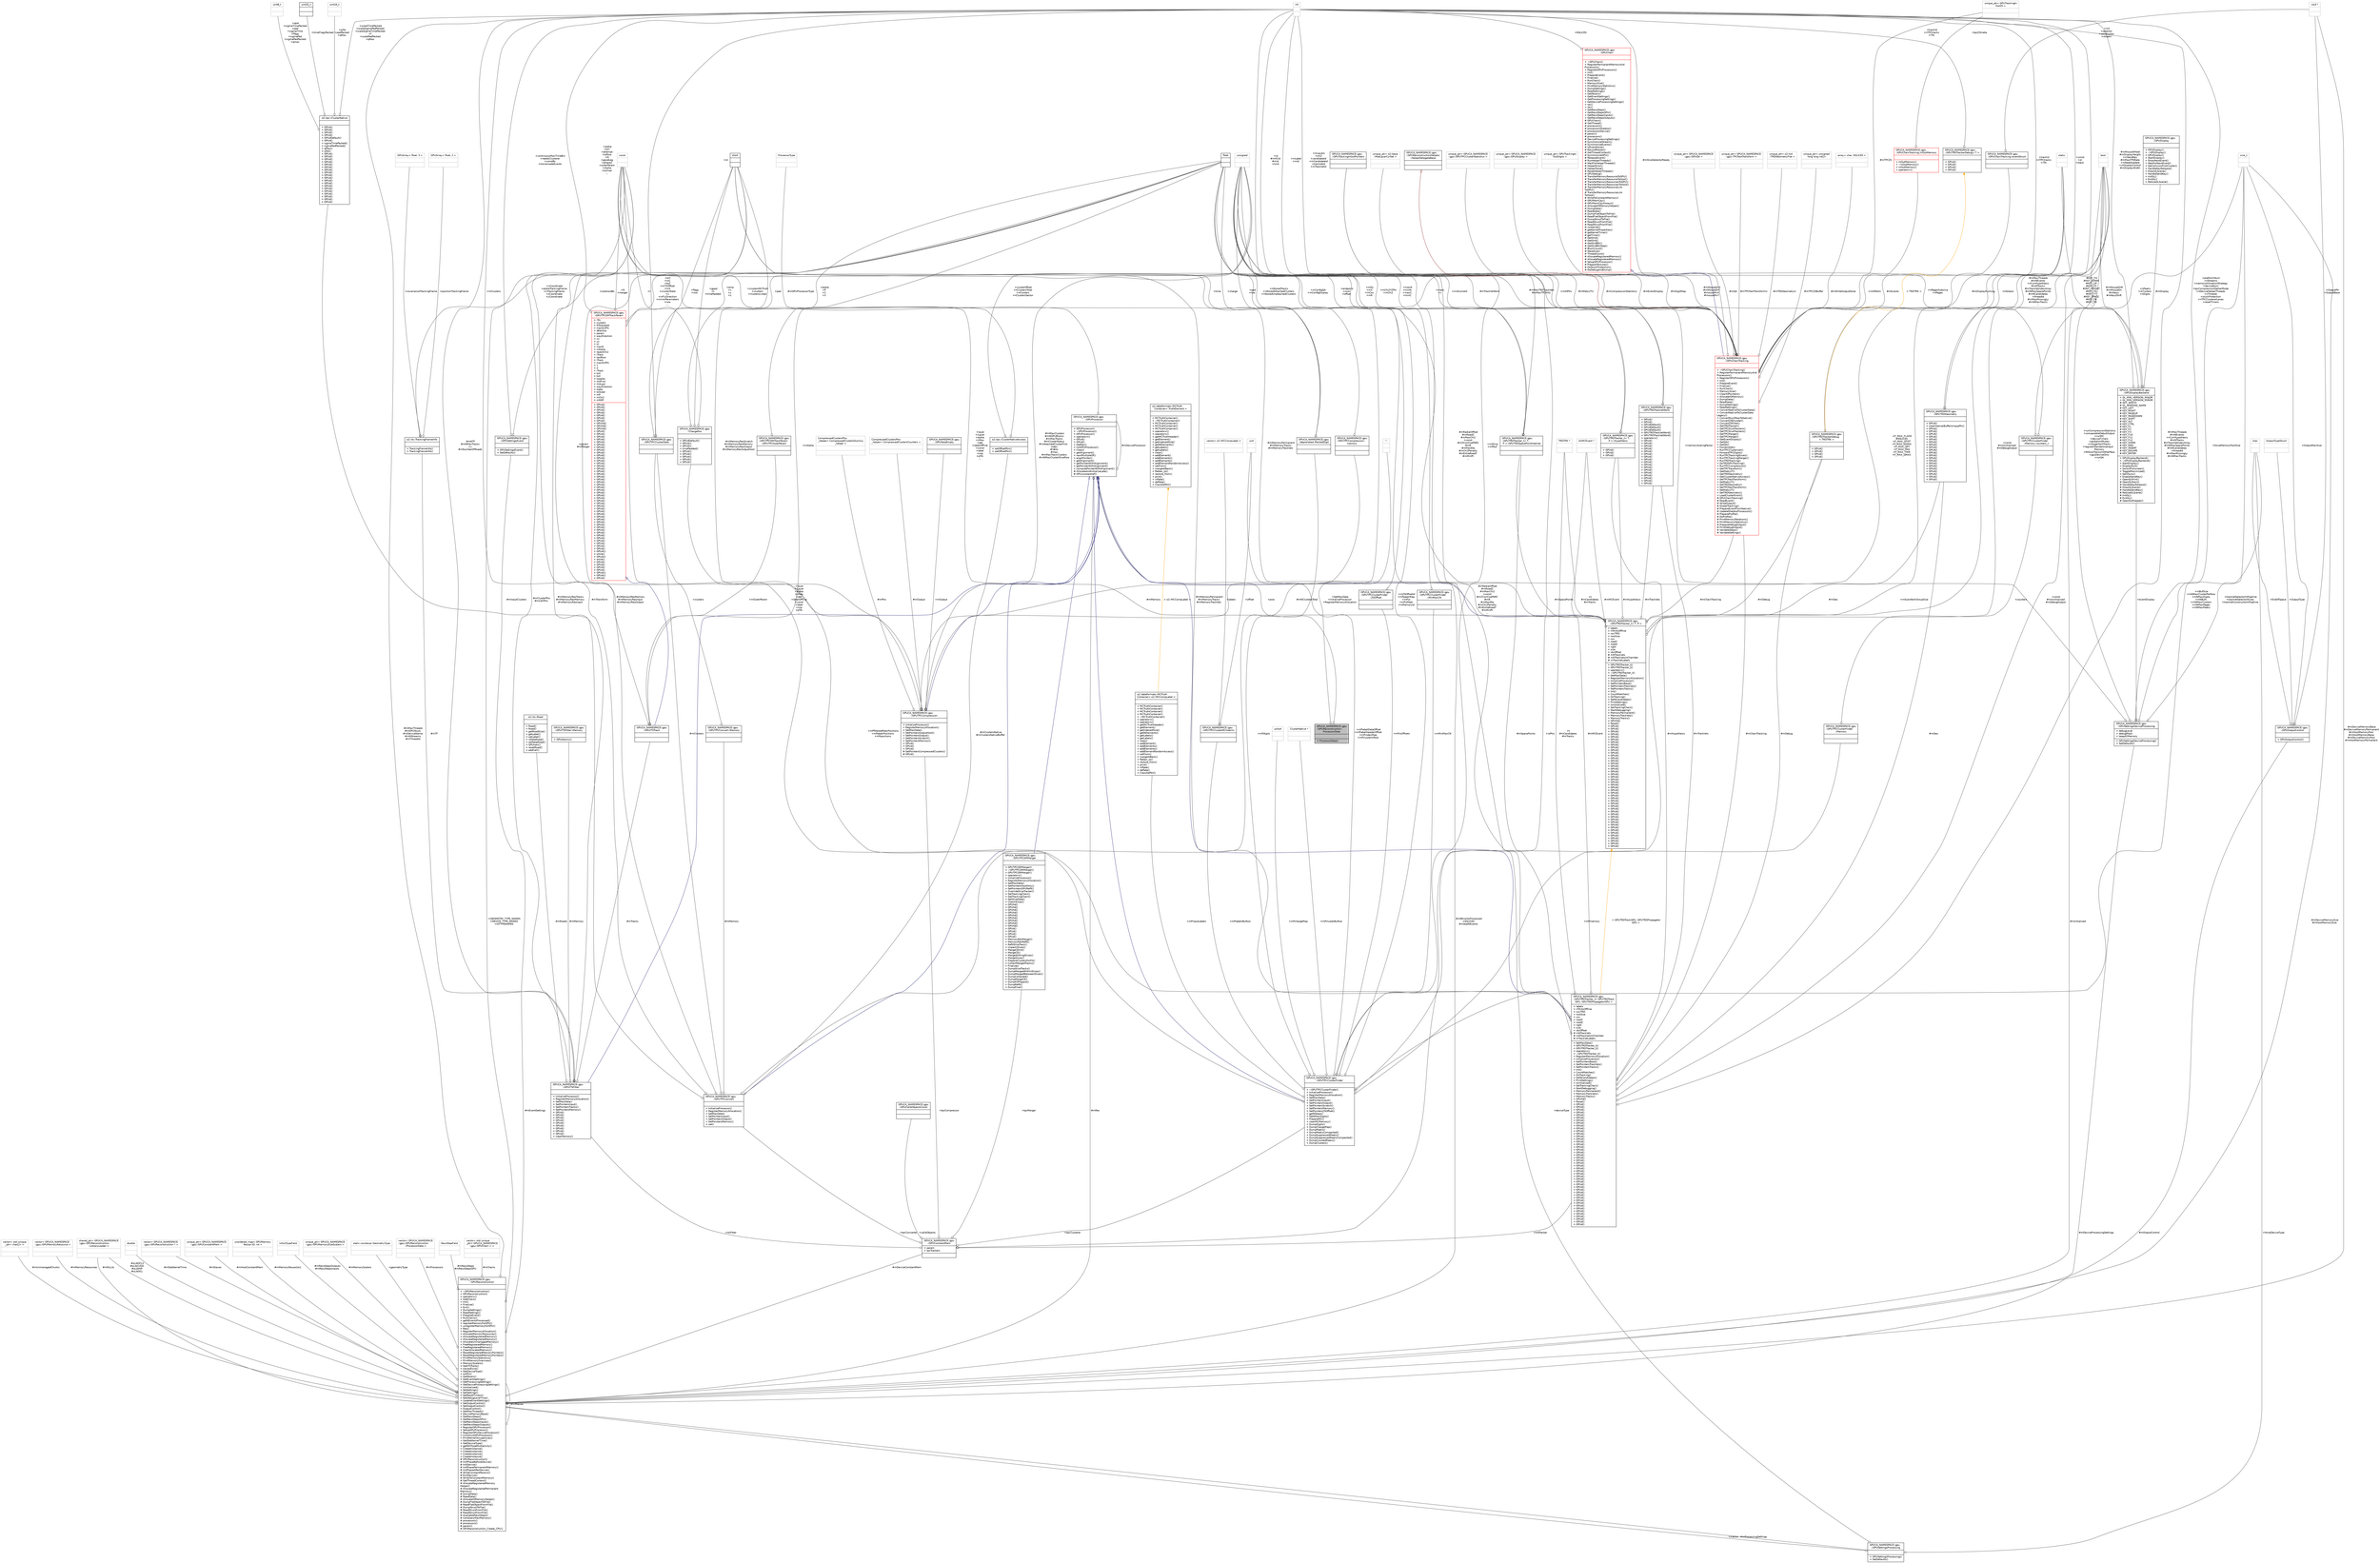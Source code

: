 digraph "GPUCA_NAMESPACE::gpu::GPUReconstruction::ProcessorData"
{
 // INTERACTIVE_SVG=YES
  bgcolor="transparent";
  edge [fontname="Helvetica",fontsize="10",labelfontname="Helvetica",labelfontsize="10"];
  node [fontname="Helvetica",fontsize="10",shape=record];
  Node1 [label="{GPUCA_NAMESPACE::gpu\l::GPUReconstruction::\lProcessorData\n||+ ProcessorData()\l}",height=0.2,width=0.4,color="black", fillcolor="grey75", style="filled", fontcolor="black"];
  Node2 -> Node1 [color="grey25",fontsize="10",style="solid",label=" +SetMaxData\n+InitializeProcessor\n+RegisterMemoryAllocation" ,arrowhead="odiamond",fontname="Helvetica"];
  Node2 [label="{*\n||}",height=0.2,width=0.4,color="grey75"];
  Node3 -> Node1 [color="grey25",fontsize="10",style="solid",label=" +proc" ,arrowhead="odiamond",fontname="Helvetica"];
  Node3 [label="{GPUCA_NAMESPACE::gpu\l::GPUProcessor\n||+ GPUProcessor()\l+ ~GPUProcessor()\l+ GPUProcessor()\l+ operator=()\l+ GPUd()\l+ GPUd()\l+ GetRec()\l+ InitGPUProcessor()\l+ Clear()\l+ getAlignment()\l+ nextMultipleOf()\l+ alignPointer()\l+ getAlignment()\l+ getPointerWithAlignment()\l+ getPointerWithAlignment()\l+ computePointerWithAlignment()\l# AllocateAndInitializeLate()\l# GPUconstantref()\l}",height=0.2,width=0.4,color="black",URL="$d0/dd7/classGPUCA__NAMESPACE_1_1gpu_1_1GPUProcessor.html"];
  Node4 -> Node3 [color="grey25",fontsize="10",style="solid",label=" #mRec" ,arrowhead="odiamond",fontname="Helvetica"];
  Node4 [label="{GPUCA_NAMESPACE::gpu\l::GPUReconstruction\n||+ ~GPUReconstruction()\l+ GPUReconstruction()\l+ operator=()\l+ AddChain()\l+ Init()\l+ Finalize()\l+ Exit()\l+ DumpSettings()\l+ ReadSettings()\l+ PrepareEvent()\l+ RunChains()\l+ getNEventsProcessed()\l+ registerMemoryForGPU()\l+ unregisterMemoryForGPU()\l+ Res()\l+ RegisterMemoryAllocation()\l+ AllocateMemoryResources()\l+ AllocateRegisteredMemory()\l+ AllocateRegisteredMemory()\l+ AllocateUnmanagedMemory()\l+ FreeRegisteredMemory()\l+ FreeRegisteredMemory()\l+ ClearAllocatedMemory()\l+ ResetRegisteredMemoryPointers()\l+ ResetRegisteredMemoryPointers()\l+ PrintMemoryStatistics()\l+ PrintMemoryOverview()\l+ MemoryScalers()\l+ GetITSTraits()\l+ slavesExist()\l+ GetDeviceType()\l+ IsGPU()\l+ GetParam()\l+ GetEventSettings()\l+ GetProcessingSettings()\l+ GetDeviceProcessingSettings()\l+ IsInitialized()\l+ SetSettings()\l+ SetSettings()\l+ SetResetTimers()\l+ SetDebugLevelTmp()\l+ UpdateEventSettings()\l+ SetOutputControl()\l+ SetOutputControl()\l+ OutputControl()\l+ GetMaxThreads()\l+ DeviceMemoryBase()\l+ GetRecoSteps()\l+ GetRecoStepsGPU()\l+ GetRecoStepsInputs()\l+ GetRecoStepsOutputs()\l+ RegisterGPUProcessor()\l+ SetupGPUProcessor()\l+ RegisterGPUDeviceProcessor()\l+ ConstructGPUProcessor()\l+ PrintKernelOccupancies()\l+ GetStatKernelTime()\l+ GetDeviceType()\l+ getNIOTypeMultiplicity()\l+ CreateInstance()\l+ CreateInstance()\l+ CreateInstance()\l+ CreateInstance()\l# GPUReconstruction()\l# InitPhaseBeforeDevice()\l# InitDevice()\l# InitPhasePermanentMemory()\l# InitPhaseAfterDevice()\l# WriteConstantParams()\l# ExitDevice()\l# WriteToConstantMemory()\l# GetThreadContext()\l# AllocateRegisteredMemory\lHelper()\l# AllocateRegisteredPermanent\lMemory()\l# DumpData()\l# ReadData()\l# AllocateIOMemoryHelper()\l# DumpFlatObjectToFile()\l# ReadFlatObjectFromFile()\l# DumpStructToFile()\l# ReadStructFromFile()\l# ReadStructFromFile()\l# AvailableRecoSteps()\l# CanQueryMaxMemory()\l# processors()\l# processors()\l# param()\l# GPUReconstruction_Create_CPU()\l}",height=0.2,width=0.4,color="black",URL="$d6/df4/classGPUCA__NAMESPACE_1_1gpu_1_1GPUReconstruction.html"];
  Node5 -> Node4 [color="grey25",fontsize="10",style="solid",label=" #mUnmanagedChunks" ,arrowhead="odiamond",fontname="Helvetica"];
  Node5 [label="{vector\< std::unique\l_ptr\< char[]\> \>\n||}",height=0.2,width=0.4,color="grey75"];
  Node4 -> Node4 [color="grey25",fontsize="10",style="solid",label=" #mMaster" ,arrowhead="odiamond",fontname="Helvetica"];
  Node6 -> Node4 [color="grey25",fontsize="10",style="solid",label=" #mMemoryResources" ,arrowhead="odiamond",fontname="Helvetica"];
  Node6 [label="{vector\< GPUCA_NAMESPACE\l::gpu::GPUMemoryResource \>\n||}",height=0.2,width=0.4,color="grey75"];
  Node7 -> Node4 [color="grey25",fontsize="10",style="solid",label=" #sLibOCL2\n#sLibCUDA\n#sLibHIP\n#sLibOCL" ,arrowhead="odiamond",fontname="Helvetica"];
  Node7 [label="{shared_ptr\< GPUCA_NAMESPACE\l::gpu::GPUReconstruction\l::LibraryLoader \>\n||}",height=0.2,width=0.4,color="grey75"];
  Node8 -> Node4 [color="grey25",fontsize="10",style="solid",label=" #mStatKernelTime" ,arrowhead="odiamond",fontname="Helvetica"];
  Node8 [label="{double\n||}",height=0.2,width=0.4,color="grey75"];
  Node9 -> Node4 [color="grey25",fontsize="10",style="solid",label=" #mDeviceProcessingSettings" ,arrowhead="odiamond",fontname="Helvetica"];
  Node9 [label="{GPUCA_NAMESPACE::gpu\l::GPUSettingsDeviceProcessing\n|+ debugLevel\l+ debugMask\l+ keepAllMemory\l|+ GPUSettingsDeviceProcessing()\l+ SetDefaults()\l}",height=0.2,width=0.4,color="black",URL="$dd/d45/structGPUCA__NAMESPACE_1_1gpu_1_1GPUSettingsDeviceProcessing.html"];
  Node10 -> Node9 [color="grey25",fontsize="10",style="solid",label=" +memoryScalingFactor" ,arrowhead="odiamond",fontname="Helvetica"];
  Node10 [label="{float\n||}",height=0.2,width=0.4,color="black",URL="$d4/dc3/classfloat.html"];
  Node11 -> Node9 [color="grey25",fontsize="10",style="solid",label=" +trackletSelectorInPipeline\n+trackletSelectorSlices\n+trackletConstructorInPipeline" ,arrowhead="odiamond",fontname="Helvetica"];
  Node11 [label="{char\n||}",height=0.2,width=0.4,color="grey75"];
  Node12 -> Node9 [color="grey25",fontsize="10",style="solid",label=" +forceMemoryPoolSize" ,arrowhead="odiamond",fontname="Helvetica"];
  Node12 [label="{size_t\n||}",height=0.2,width=0.4,color="grey75"];
  Node13 -> Node9 [color="grey25",fontsize="10",style="solid",label=" +platformNum\n+nStreams\n+memoryAllocationStrategy\n+deviceNum\n+tpcCompressionGatherMode\n+nDeviceHelperThreads\n+nThreads\n+stuckProtection\n+nTPCClustererLanes\n+resetTimers\n..." ,arrowhead="odiamond",fontname="Helvetica"];
  Node13 [label="{int\n||}",height=0.2,width=0.4,color="grey75"];
  Node14 -> Node9 [color="grey25",fontsize="10",style="solid",label=" +runCompressionStatistics\n+comparableDebutOutput\n+runMC\n+deviceTimers\n+globalInitMutex\n+mergerSortTracks\n+registerStandaloneInput\lMemory\n+fitSlowTracksInOtherPass\n+gpuDeviceOnly\n+runQA\n..." ,arrowhead="odiamond",fontname="Helvetica"];
  Node14 [label="{bool\n||}",height=0.2,width=0.4,color="grey75"];
  Node15 -> Node9 [color="grey25",fontsize="10",style="solid",label=" +eventDisplay" ,arrowhead="odiamond",fontname="Helvetica"];
  Node15 [label="{GPUCA_NAMESPACE::gpu\l::GPUDisplayBackend\n|+ GL_MIN_VERSION_MAJOR\l+ GL_MIN_VERSION_MINOR\l# INIT_WIDTH\l# GL_WINDOW_NAME\l# KEY_LEFT\l# KEY_RIGHT\l# KEY_PAGEUP\l# KEY_PAGEDOWN\l# KEY_SHIFT\l# KEY_ALT\l# KEY_CTRL\l# KEY_F1\l# KEY_F2\l# KEY_F3\l# KEY_F10\l# KEY_F11\l# KEY_F12\l# KEY_HOME\l# KEY_END\l# KEY_INSERT\l# KEY_ESCAPE\l# KEY_ENTER\l|+ GPUDisplayBackend()\l+ ~GPUDisplayBackend()\l+ StartDisplay()\l+ DisplayExit()\l+ SwitchFullscreen()\l+ ToggleMaximized()\l+ SetVSync()\l+ EnableSendKey()\l+ OpenGLPrint()\l# OpenGLMain()\l# HandleKeyRelease()\l# DrawGLScene()\l# HandleSendKey()\l# ReSizeGLScene()\l# InitGL()\l# ExitGL()\l# OpenGLWrapper()\l}",height=0.2,width=0.4,color="black",URL="$d6/d42/classGPUCA__NAMESPACE_1_1gpu_1_1GPUDisplayBackend.html"];
  Node10 -> Node15 [color="grey25",fontsize="10",style="solid",label=" #mMouseDnX\n#mMouseDnY\n#mouseMvX\n#mouseMvY" ,arrowhead="odiamond",fontname="Helvetica"];
  Node16 -> Node15 [color="grey25",fontsize="10",style="solid",label=" #mDisplay" ,arrowhead="odiamond",fontname="Helvetica"];
  Node16 [label="{GPUCA_NAMESPACE::gpu\l::GPUDisplay\n||+ GPUDisplay()\l+ ~GPUDisplay()\l+ GPUDisplay()\l+ StartDisplay()\l+ ShowNextEvent()\l+ WaitForNextEvent()\l+ SetCollisionFirstCluster()\l+ HandleKeyRelease()\l+ DrawGLScene()\l+ HandleSendKey()\l+ InitGL()\l+ ExitGL()\l+ ReSizeGLScene()\l}",height=0.2,width=0.4,color="black",URL="$d9/dda/classGPUCA__NAMESPACE_1_1gpu_1_1GPUDisplay.html"];
  Node13 -> Node15 [color="grey25",fontsize="10",style="solid",label=" #mMouseWheel\n#mDisplayHeight\n+mSendKey\n#mMaxFPSRate\n+mNeedUpdate\n+mDisplayControl\n#mDisplayWidth" ,arrowhead="odiamond",fontname="Helvetica"];
  Node14 -> Node15 [color="grey25",fontsize="10",style="solid",label=" #mMouseDnR\n#mMouseDn\n#mKeys\n#mKeysShift" ,arrowhead="odiamond",fontname="Helvetica"];
  Node17 -> Node15 [color="grey25",fontsize="10",style="solid",label=" #KEY_F4\n#KEY_DOWN\n#KEY_UP\n#KEY_F5\n#INIT_HEIGHT\n#KEY_F6\n#KEY_F7\n#KEY_SPACE\n#KEY_F8\n#KEY_F9\n..." ,arrowhead="odiamond",fontname="Helvetica"];
  Node17 [label="{static\n||}",height=0.2,width=0.4,color="grey75"];
  Node18 -> Node4 [color="grey25",fontsize="10",style="solid",label=" #mSlaves" ,arrowhead="odiamond",fontname="Helvetica"];
  Node18 [label="{vector\< GPUCA_NAMESPACE\l::gpu::GPUReconstruction * \>\n||}",height=0.2,width=0.4,color="grey75"];
  Node19 -> Node4 [color="grey25",fontsize="10",style="solid",label=" #mHostConstantMem" ,arrowhead="odiamond",fontname="Helvetica"];
  Node19 [label="{unique_ptr\< GPUCA_NAMESPACE\l::gpu::GPUConstantMem \>\n||}",height=0.2,width=0.4,color="grey75"];
  Node20 -> Node4 [color="grey25",fontsize="10",style="solid",label=" #mMemoryReuse1to1" ,arrowhead="odiamond",fontname="Helvetica"];
  Node20 [label="{unordered_map\< GPUMemory\lReuse::ID, int \>\n||}",height=0.2,width=0.4,color="grey75"];
  Node21 -> Node4 [color="grey25",fontsize="10",style="solid",label=" #mRecoStepsOutputs\n#mRecoStepsInputs" ,arrowhead="odiamond",fontname="Helvetica"];
  Node21 [label="{InOutTypeField\n||}",height=0.2,width=0.4,color="grey75"];
  Node22 -> Node4 [color="grey25",fontsize="10",style="solid",label=" #mMemoryScalers" ,arrowhead="odiamond",fontname="Helvetica"];
  Node22 [label="{unique_ptr\< GPUCA_NAMESPACE\l::gpu::GPUMemorySizeScalers \>\n||}",height=0.2,width=0.4,color="grey75"];
  Node23 -> Node4 [color="grey25",fontsize="10",style="solid",label=" #mOutputControl" ,arrowhead="odiamond",fontname="Helvetica"];
  Node23 [label="{GPUCA_NAMESPACE::gpu\l::GPUOutputControl\n||+ GPUOutputControl()\l}",height=0.2,width=0.4,color="black",URL="$d4/d7c/structGPUCA__NAMESPACE_1_1gpu_1_1GPUOutputControl.html"];
  Node11 -> Node23 [color="grey25",fontsize="10",style="solid",label=" +EndOfSpace" ,arrowhead="odiamond",fontname="Helvetica"];
  Node12 -> Node23 [color="grey25",fontsize="10",style="solid",label=" +OutputMaxSize" ,arrowhead="odiamond",fontname="Helvetica"];
  Node24 -> Node23 [color="grey25",fontsize="10",style="solid",label=" +OutputType" ,arrowhead="odiamond",fontname="Helvetica"];
  Node24 [label="{OutputTypeStruct\n||}",height=0.2,width=0.4,color="grey75"];
  Node25 -> Node23 [color="grey25",fontsize="10",style="solid",label=" +OutputPtr\n+OutputBase" ,arrowhead="odiamond",fontname="Helvetica"];
  Node25 [label="{void *\n||}",height=0.2,width=0.4,color="grey75"];
  Node7 -> Node4 [color="grey25",fontsize="10",style="solid",label=" #mMyLib" ,arrowhead="odiamond",fontname="Helvetica"];
  Node26 -> Node4 [color="grey25",fontsize="10",style="solid",label=" #mEventSettings" ,arrowhead="odiamond",fontname="Helvetica"];
  Node26 [label="{GPUCA_NAMESPACE::gpu\l::GPUSettingsEvent\n||+ GPUSettingsEvent()\l+ SetDefaults()\l}",height=0.2,width=0.4,color="black",URL="$d0/d50/structGPUCA__NAMESPACE_1_1gpu_1_1GPUSettingsEvent.html"];
  Node10 -> Node26 [color="grey25",fontsize="10",style="solid",label=" +solenoidBz" ,arrowhead="odiamond",fontname="Helvetica"];
  Node13 -> Node26 [color="grey25",fontsize="10",style="solid",label=" +continuousMaxTimeBin\n+needsClusterer\n+constBz\n+homemadeEvents" ,arrowhead="odiamond",fontname="Helvetica"];
  Node12 -> Node4 [color="grey25",fontsize="10",style="solid",label=" #mDeviceMemorySize\n#mHostMemorySize" ,arrowhead="odiamond",fontname="Helvetica"];
  Node27 -> Node4 [color="grey25",fontsize="10",style="solid",label=" #mDeviceConstantMem" ,arrowhead="odiamond",fontname="Helvetica"];
  Node27 [label="{GPUCA_NAMESPACE::gpu\l::GPUConstantMem\n|+ param\l+ tpcTrackers\l|}",height=0.2,width=0.4,color="black",URL="$dc/d57/structGPUCA__NAMESPACE_1_1gpu_1_1GPUConstantMem.html"];
  Node28 -> Node27 [color="grey25",fontsize="10",style="solid",label=" +tpcClusterer" ,arrowhead="odiamond",fontname="Helvetica"];
  Node28 [label="{GPUCA_NAMESPACE::gpu\l::GPUTPCClusterFinder\n||+ ~GPUTPCClusterFinder()\l+ InitializeProcessor()\l+ RegisterMemoryAllocation()\l+ SetMaxData()\l+ SetPointersInput()\l+ SetPointersOutput()\l+ SetPointersScratch()\l+ SetPointersMemory()\l+ SetPointersZSOffset()\l+ getNSteps()\l+ SetNMaxDigits()\l+ PrepareMC()\l+ clearMCMemory()\l+ DumpDigits()\l+ DumpChargeMap()\l+ DumpPeaks()\l+ DumpPeaksCompacted()\l+ DumpSuppressedPeaks()\l+ DumpSuppressedPeaksCompacted()\l+ DumpCountedPeaks()\l+ DumpClusters()\l}",height=0.2,width=0.4,color="black",URL="$da/dac/classGPUCA__NAMESPACE_1_1gpu_1_1GPUTPCClusterFinder.html"];
  Node3 -> Node28 [dir="back",color="midnightblue",fontsize="10",style="solid",arrowtail="onormal",fontname="Helvetica"];
  Node29 -> Node28 [color="grey25",fontsize="10",style="solid",label=" +mMinMaxCN" ,arrowhead="odiamond",fontname="Helvetica"];
  Node29 [label="{GPUCA_NAMESPACE::gpu\l::GPUTPCClusterFinder\l::MinMaxCN\n||}",height=0.2,width=0.4,color="black",URL="$dc/dc6/structGPUCA__NAMESPACE_1_1gpu_1_1GPUTPCClusterFinder_1_1MinMaxCN.html"];
  Node30 -> Node29 [color="grey25",fontsize="10",style="solid",label=" +maxN\n+minN\n+maxC\n+minC" ,arrowhead="odiamond",fontname="Helvetica"];
  Node30 [label="{unsigned\n||}",height=0.2,width=0.4,color="grey75"];
  Node31 -> Node28 [color="grey25",fontsize="10",style="solid",label=" +mPmemory" ,arrowhead="odiamond",fontname="Helvetica"];
  Node31 [label="{GPUCA_NAMESPACE::gpu\l::GPUTPCClusterFinder\l::Memory\n||}",height=0.2,width=0.4,color="black",URL="$d6/d9c/structGPUCA__NAMESPACE_1_1gpu_1_1GPUTPCClusterFinder_1_1Memory.html"];
  Node32 -> Node31 [color="grey25",fontsize="10",style="solid",label=" +counters" ,arrowhead="odiamond",fontname="Helvetica"];
  Node32 [label="{GPUCA_NAMESPACE::gpu\l::GPUTPCClusterFinder\l::Memory::counters_t\n||}",height=0.2,width=0.4,color="black",URL="$d6/d42/structGPUCA__NAMESPACE_1_1gpu_1_1GPUTPCClusterFinder_1_1Memory_1_1counters__t.html"];
  Node12 -> Node32 [color="grey25",fontsize="10",style="solid",label=" +nPeaks\n+nClusters\n+nDigits" ,arrowhead="odiamond",fontname="Helvetica"];
  Node30 -> Node32 [color="grey25",fontsize="10",style="solid",label=" +nPagesSubslice\n+nPages" ,arrowhead="odiamond",fontname="Helvetica"];
  Node33 -> Node28 [color="grey25",fontsize="10",style="solid",label=" +mPfilteredPeakPositions\n+mPpeakPositions\n+mPpositions" ,arrowhead="odiamond",fontname="Helvetica"];
  Node33 [label="{GPUCA_NAMESPACE::gpu\l::ChargePos\n||+ GPUdDefault()\l+ GPUdi()\l+ GPUdi()\l+ timePadded()\l+ GPUdi()\l+ GPUdi()\l+ GPUdi()\l+ GPUdi()\l+ GPUdi()\l}",height=0.2,width=0.4,color="black",URL="$dd/d68/structGPUCA__NAMESPACE_1_1gpu_1_1ChargePos.html"];
  Node34 -> Node33 [color="grey25",fontsize="10",style="solid",label=" +gpad\n+t\n+timePadded" ,arrowhead="odiamond",fontname="Helvetica"];
  Node34 [label="{short\n||}",height=0.2,width=0.4,color="black",URL="$dc/d10/classshort.html"];
  Node35 -> Node33 [color="grey25",fontsize="10",style="solid",label=" +t" ,arrowhead="odiamond",fontname="Helvetica"];
  Node35 [label="{const\n||}",height=0.2,width=0.4,color="grey75"];
  Node30 -> Node33 [color="grey25",fontsize="10",style="solid",label=" +pad" ,arrowhead="odiamond",fontname="Helvetica"];
  Node36 -> Node28 [color="grey25",fontsize="10",style="solid",label=" +mPinputLabels" ,arrowhead="odiamond",fontname="Helvetica"];
  Node36 [label="{o2::dataformats::MCTruth\lContainer\< o2::MCCompLabel \>\n||+ MCTruthContainer()\l+ MCTruthContainer()\l+ MCTruthContainer()\l+ MCTruthContainer()\l+ ~MCTruthContainer()\l+ operator=()\l+ operator=()\l+ getMCTruthHeader()\l+ getElement()\l+ getIndexedSize()\l+ getNElements()\l+ getLabels()\l+ getLabels()\l+ clear()\l+ addElement()\l+ addElements()\l+ addElements()\l+ addElementRandomAccess()\l+ setFrom()\l+ mergeAtBack()\l+ flatten_to()\l+ restore_from()\l+ print()\l+ inflate()\l+ deflate()\l+ ClassDefNV()\l}",height=0.2,width=0.4,color="black",URL="$dc/daa/classo2_1_1dataformats_1_1MCTruthContainer.html"];
  Node37 -> Node36 [dir="back",color="orange",fontsize="10",style="solid",label=" \< o2::MCCompLabel \>" ,fontname="Helvetica"];
  Node37 [label="{o2::dataformats::MCTruth\lContainer\< TruthElement \>\n||+ MCTruthContainer()\l+ ~MCTruthContainer()\l+ MCTruthContainer()\l+ MCTruthContainer()\l+ MCTruthContainer()\l+ operator=()\l+ operator=()\l+ getMCTruthHeader()\l+ getElement()\l+ getIndexedSize()\l+ getNElements()\l+ getLabels()\l+ getLabels()\l+ clear()\l+ addElement()\l+ addElements()\l+ addElements()\l+ addElementRandomAccess()\l+ setFrom()\l+ mergeAtBack()\l+ flatten_to()\l+ restore_from()\l+ print()\l+ inflate()\l+ deflate()\l+ ClassDefNV()\l}",height=0.2,width=0.4,color="black",URL="$dc/daa/classo2_1_1dataformats_1_1MCTruthContainer.html",tooltip="A container to hold and manage MC truth information/labels. "];
  Node38 -> Node28 [color="grey25",fontsize="10",style="solid",label=" +mPdigits" ,arrowhead="odiamond",fontname="Helvetica"];
  Node38 [label="{GPUCA_NAMESPACE::gpu\l::deprecated::PackedDigit\n||}",height=0.2,width=0.4,color="black",URL="$d3/daf/structGPUCA__NAMESPACE_1_1gpu_1_1deprecated_1_1PackedDigit.html"];
  Node34 -> Node38 [color="grey25",fontsize="10",style="solid",label=" +time" ,arrowhead="odiamond",fontname="Helvetica"];
  Node10 -> Node38 [color="grey25",fontsize="10",style="solid",label=" +charge" ,arrowhead="odiamond",fontname="Helvetica"];
  Node30 -> Node38 [color="grey25",fontsize="10",style="solid",label=" +pad\n+row" ,arrowhead="odiamond",fontname="Helvetica"];
  Node12 -> Node28 [color="grey25",fontsize="10",style="solid",label=" +mBufSize\n+mNMaxClusterPerRow\n+mNMaxDigits\n+mNBufs\n+mNMaxClusters\n+mNMaxPages\n+mNMaxPeaks" ,arrowhead="odiamond",fontname="Helvetica"];
  Node39 -> Node28 [color="grey25",fontsize="10",style="solid",label=" +mPchargeMap" ,arrowhead="odiamond",fontname="Helvetica"];
  Node39 [label="{ushort\n||}",height=0.2,width=0.4,color="grey75"];
  Node13 -> Node28 [color="grey25",fontsize="10",style="solid",label=" +mISlice\n+mPbuf" ,arrowhead="odiamond",fontname="Helvetica"];
  Node40 -> Node28 [color="grey25",fontsize="10",style="solid",label=" +mPzsOffsets" ,arrowhead="odiamond",fontname="Helvetica"];
  Node40 [label="{GPUCA_NAMESPACE::gpu\l::GPUTPCClusterFinder\l::ZSOffset\n||}",height=0.2,width=0.4,color="black",URL="$da/d0d/structGPUCA__NAMESPACE_1_1gpu_1_1GPUTPCClusterFinder_1_1ZSOffset.html"];
  Node30 -> Node40 [color="grey25",fontsize="10",style="solid",label=" +endpoint\n+num\n+offset" ,arrowhead="odiamond",fontname="Helvetica"];
  Node41 -> Node28 [color="grey25",fontsize="10",style="solid",label=" +mPlabelDataOffset\n+mPlabelHeaderOffset\n+mPindexMap\n+mPclusterInRow" ,arrowhead="odiamond",fontname="Helvetica"];
  Node41 [label="{uint\n||}",height=0.2,width=0.4,color="grey75"];
  Node17 -> Node28 [color="grey25",fontsize="10",style="solid",label=" +mScanWorkGroupSize" ,arrowhead="odiamond",fontname="Helvetica"];
  Node42 -> Node28 [color="grey25",fontsize="10",style="solid",label=" +mPclusterByRow" ,arrowhead="odiamond",fontname="Helvetica"];
  Node42 [label="{ClusterNative *\n||}",height=0.2,width=0.4,color="grey75"];
  Node30 -> Node28 [color="grey25",fontsize="10",style="solid",label=" +mZSOffsetId\n+mPpeakMap\n+mPzs\n+mPisPeak\n+mMemoryId" ,arrowhead="odiamond",fontname="Helvetica"];
  Node43 -> Node28 [color="grey25",fontsize="10",style="solid",label=" +mPlabelsByRow" ,arrowhead="odiamond",fontname="Helvetica"];
  Node43 [label="{GPUCA_NAMESPACE::gpu\l::GPUTPCClusterMCInterim\n||}",height=0.2,width=0.4,color="black",URL="$d4/d0e/structGPUCA__NAMESPACE_1_1gpu_1_1GPUTPCClusterMCInterim.html"];
  Node44 -> Node43 [color="grey25",fontsize="10",style="solid",label=" +labels" ,arrowhead="odiamond",fontname="Helvetica"];
  Node44 [label="{vector\< o2::MCCompLabel \>\n||}",height=0.2,width=0.4,color="grey75"];
  Node41 -> Node43 [color="grey25",fontsize="10",style="solid",label=" +offset" ,arrowhead="odiamond",fontname="Helvetica"];
  Node45 -> Node27 [color="grey25",fontsize="10",style="solid",label=" +itsFitter" ,arrowhead="odiamond",fontname="Helvetica"];
  Node45 [label="{GPUCA_NAMESPACE::gpu\l::GPUITSFitter\n||+ InitializeProcessor()\l+ RegisterMemoryAllocation()\l+ SetMaxData()\l+ SetPointersInput()\l+ SetPointersTracks()\l+ SetPointersMemory()\l+ GPUd()\l+ GPUd()\l+ GPUd()\l+ GPUd()\l+ GPUd()\l+ GPUd()\l+ GPUd()\l+ GPUd()\l+ GPUd()\l+ clearMemory()\l}",height=0.2,width=0.4,color="black",URL="$d8/df8/classGPUCA__NAMESPACE_1_1gpu_1_1GPUITSFitter.html"];
  Node3 -> Node45 [dir="back",color="midnightblue",fontsize="10",style="solid",arrowtail="onormal",fontname="Helvetica"];
  Node46 -> Node45 [color="grey25",fontsize="10",style="solid",label=" #mRoads" ,arrowhead="odiamond",fontname="Helvetica"];
  Node46 [label="{o2::its::Road\n||+ Road()\l+ Road()\l+ getRoadSize()\l+ getLabel()\l+ setLabel()\l+ isFakeRoad()\l+ setFakeRoad()\l+ GPUhdni()\l+ resetRoad()\l+ addCell()\l}",height=0.2,width=0.4,color="black",URL="$d2/d7f/classo2_1_1its_1_1Road.html"];
  Node47 -> Node45 [color="grey25",fontsize="10",style="solid",label=" #mMemory" ,arrowhead="odiamond",fontname="Helvetica"];
  Node47 [label="{GPUCA_NAMESPACE::gpu\l::GPUITSFitter::Memory\n||+ GPUAtomic()\l}",height=0.2,width=0.4,color="black",URL="$dc/ddc/structGPUCA__NAMESPACE_1_1gpu_1_1GPUITSFitter_1_1Memory.html"];
  Node48 -> Node45 [color="grey25",fontsize="10",style="solid",label=" #mTF" ,arrowhead="odiamond",fontname="Helvetica"];
  Node48 [label="{o2::its::TrackingFrameInfo\n||+ TrackingFrameInfo()\l+ TrackingFrameInfo()\l}",height=0.2,width=0.4,color="black",URL="$d2/d5f/structo2_1_1its_1_1TrackingFrameInfo.html"];
  Node49 -> Node48 [color="grey25",fontsize="10",style="solid",label=" +covarianceTrackingFrame" ,arrowhead="odiamond",fontname="Helvetica"];
  Node49 [label="{GPUArray\< float, 3 \>\n||}",height=0.2,width=0.4,color="grey75"];
  Node50 -> Node48 [color="grey25",fontsize="10",style="solid",label=" +positionTrackingFrame" ,arrowhead="odiamond",fontname="Helvetica"];
  Node50 [label="{GPUArray\< float, 2 \>\n||}",height=0.2,width=0.4,color="grey75"];
  Node10 -> Node48 [color="grey25",fontsize="10",style="solid",label=" +xCoordinate\n+alphaTrackingFrame\n+xTrackingFrame\n+zCoordinate\n+yCoordinate" ,arrowhead="odiamond",fontname="Helvetica"];
  Node34 -> Node45 [color="grey25",fontsize="10",style="solid",label=" #mMemoryResTracks\n#mMemoryResMemory\n#mMemoryResInput" ,arrowhead="odiamond",fontname="Helvetica"];
  Node13 -> Node45 [color="grey25",fontsize="10",style="solid",label=" #mNTF\n#mNMaxTracks\n+v\n#mNumberOfRoads" ,arrowhead="odiamond",fontname="Helvetica"];
  Node51 -> Node45 [color="grey25",fontsize="10",style="solid",label=" #mTracks" ,arrowhead="odiamond",fontname="Helvetica"];
  Node51 [label="{GPUCA_NAMESPACE::gpu\l::GPUITSTrack\n||}",height=0.2,width=0.4,color="black",URL="$dc/d9a/classGPUCA__NAMESPACE_1_1gpu_1_1GPUITSTrack.html"];
  Node52 -> Node51 [dir="back",color="midnightblue",fontsize="10",style="solid",arrowtail="onormal",fontname="Helvetica"];
  Node52 [label="{GPUCA_NAMESPACE::gpu\l::GPUTPCGMTrackParam\n|+ iTrk\l+ clusters\l+ NTolerated\l+ maxSinPhi\l+ dEdxOut\l+ param\l+ wayDirection\l+ xx\l+ yy\l+ zz\l+ maxN\l+ clAlpha\l+ rejectChi2\l+ iTrack\l+ lastRow\l+ iTrack\l+ maxSinPhi\l+ Y\l+ Z\l+ iTrack\l+ toX\l+ toX\l+ loopIdx\l+ ihitFirst\l+ ihitLast\l+ wayDirection\l+ state\l+ tzOuter\l+ mP\l+ mChi2\l+ mNDF\l|+ GPUd()\l+ GPUd()\l+ GPUd()\l+ GPUd()\l+ GPUd()\l+ GPUd()\l+ GPUd()\l+ GPUhd()\l+ GPUhd()\l+ GPUhd()\l+ GPUd()\l+ GPUd()\l+ GPUd()\l+ GPUd()\l+ GPUd()\l+ GPUd()\l+ GPUd()\l+ GPUd()\l+ GPUd()\l+ GPUd()\l+ GPUd()\l+ GPUd()\l+ GPUd()\l+ GPUd()\l+ GPUd()\l+ GPUd()\l+ GPUd()\l+ GPUd()\l+ GPUd()\l+ GPUd()\l+ GPUd()\l+ GPUd()\l+ GPUd()\l+ GPUd()\l+ GPUd()\l+ GPUd()\l+ GPUd()\l+ GPUd()\l+ GPUd()\l+ GPUd()\l+ GPUd()\l+ GPUd()\l+ GPUd()\l+ GPUd()\l+ GPUd()\l+ GPUd()\l+ GPUd()\l+ GPUd()\l+ GPUd()\l+ GPUd()\l+ GPUd()\l+ GPUd()\l+ GPUd()\l+ GPUd()\l+ GPUd()\l+ GPUdi()\l+ while()\l+ GPUdi()\l+ while()\l+ GPUd()\l+ GPUd()\l+ GPUd()\l+ GPUd()\l+ GPUdi()\l+ GPUdi()\l+ GPUd()\l}",height=0.2,width=0.4,color="red",URL="$df/df6/classGPUCA__NAMESPACE_1_1gpu_1_1GPUTPCGMTrackParam.html"];
  Node10 -> Node52 [color="grey25",fontsize="10",style="solid",label=" +toY\n+mC\n+toZ\n+mTZOffset\n+mX\n+clusterState\n+v\n+inFlyDirection\n+mirrorParameters\n+row\n..." ,arrowhead="odiamond",fontname="Helvetica"];
  Node13 -> Node52 [color="grey25",fontsize="10",style="solid",label=" +alpha\n+toY\n+attempt\n+toRow\n+N\n+goodLeg\n+phase2\n+outerParam\n+Alpha\n+tzInner\n..." ,arrowhead="odiamond",fontname="Helvetica"];
  Node14 -> Node52 [color="grey25",fontsize="10",style="solid",label=" +mask\n+v" ,arrowhead="odiamond",fontname="Helvetica"];
  Node35 -> Node52 [color="grey25",fontsize="10",style="solid",label=" +N\n+merger" ,arrowhead="odiamond",fontname="Helvetica"];
  Node10 -> Node51 [color="grey25",fontsize="10",style="solid",label=" +mAlpha" ,arrowhead="odiamond",fontname="Helvetica"];
  Node13 -> Node51 [color="grey25",fontsize="10",style="solid",label=" +mClusters" ,arrowhead="odiamond",fontname="Helvetica"];
  Node54 -> Node51 [color="grey25",fontsize="10",style="solid",label=" +mOuterParam" ,arrowhead="odiamond",fontname="Helvetica"];
  Node54 [label="{GPUCA_NAMESPACE::gpu\l::GPUTPCGMTrackParam\l::GPUTPCOuterParam\n||}",height=0.2,width=0.4,color="black",URL="$d3/d23/structGPUCA__NAMESPACE_1_1gpu_1_1GPUTPCGMTrackParam_1_1GPUTPCOuterParam.html"];
  Node10 -> Node54 [color="grey25",fontsize="10",style="solid",label=" +alpha\n+P\n+C\n+X" ,arrowhead="odiamond",fontname="Helvetica"];
  Node35 -> Node45 [color="grey25",fontsize="10",style="solid",label=" #mClusterPtrs\n#mCellPtrs" ,arrowhead="odiamond",fontname="Helvetica"];
  Node55 -> Node27 [color="grey25",fontsize="10",style="solid",label=" +ioPtrs" ,arrowhead="odiamond",fontname="Helvetica"];
  Node55 [label="{GPUCA_NAMESPACE::gpu\l::GPUTrackingInOutPointers\n||}",height=0.2,width=0.4,color="black",URL="$d2/d7f/structGPUCA__NAMESPACE_1_1gpu_1_1GPUTrackingInOutPointers.html"];
  Node56 -> Node27 [color="grey25",fontsize="10",style="solid",label=" +tpcConverter" ,arrowhead="odiamond",fontname="Helvetica"];
  Node56 [label="{GPUCA_NAMESPACE::gpu\l::GPUTPCConvert\n||+ InitializeProcessor()\l+ RegisterMemoryAllocation()\l+ SetMaxData()\l+ SetPointersInput()\l+ SetPointersOutput()\l+ SetPointersMemory()\l+ set()\l}",height=0.2,width=0.4,color="black",URL="$d3/d6f/classGPUCA__NAMESPACE_1_1gpu_1_1GPUTPCConvert.html"];
  Node3 -> Node56 [dir="back",color="midnightblue",fontsize="10",style="solid",arrowtail="onormal",fontname="Helvetica"];
  Node57 -> Node56 [color="grey25",fontsize="10",style="solid",label=" #mClustersNative\n#mClustersNativeBuffer" ,arrowhead="odiamond",fontname="Helvetica"];
  Node57 [label="{o2::tpc::ClusterNativeAccess\n||+ setOffsetPtrs()\l+ setOffsetPtrs()\l}",height=0.2,width=0.4,color="black",URL="$da/d95/structo2_1_1tpc_1_1ClusterNativeAccess.html"];
  Node30 -> Node57 [color="grey25",fontsize="10",style="solid",label=" +clusterOffset\n+nClustersTotal\n+nClusters\n+nClustersSector" ,arrowhead="odiamond",fontname="Helvetica"];
  Node35 -> Node57 [color="grey25",fontsize="10",style="solid",label=" +clustersMCTruth\n+clusters\n+clustersLinear" ,arrowhead="odiamond",fontname="Helvetica"];
  Node34 -> Node56 [color="grey25",fontsize="10",style="solid",label=" #mMemoryResMemory\n#mMemoryResInput\n#mMemoryResOutput" ,arrowhead="odiamond",fontname="Helvetica"];
  Node58 -> Node56 [color="grey25",fontsize="10",style="solid",label=" #mClusters" ,arrowhead="odiamond",fontname="Helvetica"];
  Node58 [label="{GPUCA_NAMESPACE::gpu\l::GPUTPCClusterData\n||}",height=0.2,width=0.4,color="black",URL="$de/d16/structGPUCA__NAMESPACE_1_1gpu_1_1GPUTPCClusterData.html"];
  Node10 -> Node58 [color="grey25",fontsize="10",style="solid",label=" +amp\n+x\n+y\n+z" ,arrowhead="odiamond",fontname="Helvetica"];
  Node34 -> Node58 [color="grey25",fontsize="10",style="solid",label=" +flags\n+row" ,arrowhead="odiamond",fontname="Helvetica"];
  Node13 -> Node58 [color="grey25",fontsize="10",style="solid",label=" +id" ,arrowhead="odiamond",fontname="Helvetica"];
  Node59 -> Node56 [color="grey25",fontsize="10",style="solid",label=" #mInputClusters" ,arrowhead="odiamond",fontname="Helvetica"];
  Node59 [label="{o2::tpc::ClusterNative\n||+ GPUd()\l+ GPUd()\l+ GPUd()\l+ GPUd()\l+ GPUdDefault()\l+ GPUd()\l+ sigmaTimePacked()\l+ sigmaPadPacked()\l+ qMax()\l+ qTot()\l+ GPUd()\l+ GPUd()\l+ GPUd()\l+ GPUd()\l+ GPUd()\l+ GPUd()\l+ GPUd()\l+ GPUd()\l+ GPUd()\l+ GPUd()\l+ GPUd()\l+ GPUd()\l+ GPUd()\l+ GPUd()\l+ GPUd()\l+ GPUd()\l+ GPUd()\l+ GPUd()\l+ GPUd()\l}",height=0.2,width=0.4,color="black",URL="$dc/dbc/structo2_1_1tpc_1_1ClusterNative.html"];
  Node60 -> Node59 [color="grey25",fontsize="10",style="solid",label=" +qTot\n+padPacked\n+qMax" ,arrowhead="odiamond",fontname="Helvetica"];
  Node60 [label="{uint16_t\n||}",height=0.2,width=0.4,color="grey75"];
  Node61 -> Node59 [color="grey25",fontsize="10",style="solid",label=" +qtot\n+sigmaTimePacked\n+pad\n+sigmaTime\n+flags\n+sigmaPad\n+sigmaPadPacked\n+qmax" ,arrowhead="odiamond",fontname="Helvetica"];
  Node61 [label="{uint8_t\n||}",height=0.2,width=0.4,color="grey75"];
  Node62 -> Node59 [color="grey25",fontsize="10",style="solid",label=" +timeFlagsPacked" ,arrowhead="odiamond",fontname="Helvetica"];
  Node62 [label="{uint32_t\n||}",height=0.2,width=0.4,color="black",URL="$d3/d87/classuint32__t.html"];
  Node13 -> Node59 [color="grey25",fontsize="10",style="solid",label=" +scaleTimePacked\n+scaleSigmaPadPacked\n+scaleSigmaTimePacked\n+f\n+scalePadPacked\n+qMax" ,arrowhead="odiamond",fontname="Helvetica"];
  Node63 -> Node56 [color="grey25",fontsize="10",style="solid",label=" #mMemory" ,arrowhead="odiamond",fontname="Helvetica"];
  Node63 [label="{GPUCA_NAMESPACE::gpu\l::GPUTPCConvert::Memory\n||}",height=0.2,width=0.4,color="black",URL="$d4/d0e/structGPUCA__NAMESPACE_1_1gpu_1_1GPUTPCConvert_1_1Memory.html"];
  Node58 -> Node63 [color="grey25",fontsize="10",style="solid",label=" +clusters" ,arrowhead="odiamond",fontname="Helvetica"];
  Node30 -> Node56 [color="grey25",fontsize="10",style="solid",label=" #mNClustersTotal" ,arrowhead="odiamond",fontname="Helvetica"];
  Node35 -> Node56 [color="grey25",fontsize="10",style="solid",label=" #mTransform" ,arrowhead="odiamond",fontname="Helvetica"];
  Node64 -> Node27 [color="grey25",fontsize="10",style="solid",label=" +trdTracker" ,arrowhead="odiamond",fontname="Helvetica"];
  Node64 [label="{GPUCA_NAMESPACE::gpu\l::GPUTRDTracker_t\< GPUTRDTrack\lGPU, GPUTRDPropagatorGPU \>\n|+ labels\l+ nTrkltsOffline\l+ covTRD\l+ rowSize\l+ cov\l+ roadY\l+ roadZ\l+ right\l+ size\l+ idxOffset\l# mNTracklets\l# mNTrackletsInChamber\l# mTrackletLabels\l|+ SetMaxData()\l+ GPUTRDTracker_t()\l+ GPUTRDTracker_t()\l+ operator=()\l+ ~GPUTRDTracker_t()\l+ RegisterMemoryAllocation()\l+ InitializeProcessor()\l+ SetPointersBase()\l+ SetPointersTracklets()\l+ SetPointersTracks()\l+ Init()\l+ CountMatches()\l+ DoTracking()\l+ SetNCandidates()\l+ PrintSettings()\l+ IsInitialized()\l+ SetTrackingChain()\l+ StartDebugging()\l+ MemoryPermanent()\l+ MemoryTracklets()\l+ MemoryTracks()\l+ GPUhd()\l+ Reset()\l+ GPUd()\l+ GPUd()\l+ GPUd()\l+ GPUd()\l+ GPUd()\l+ GPUd()\l+ GPUd()\l+ GPUd()\l+ GPUd()\l+ GPUd()\l+ GPUd()\l+ GPUd()\l+ GPUd()\l+ GPUd()\l+ GPUd()\l+ GPUd()\l+ GPUd()\l+ GPUd()\l+ GPUd()\l+ GPUd()\l+ GPUd()\l+ GPUd()\l+ GPUd()\l+ GPUd()\l+ GPUd()\l+ GPUd()\l+ GPUd()\l+ GPUd()\l+ GPUd()\l+ GPUd()\l+ GPUd()\l+ GPUd()\l+ GPUd()\l+ GPUd()\l+ GPUd()\l+ GPUd()\l+ GPUd()\l+ GPUd()\l+ GPUd()\l+ GPUd()\l+ GPUd()\l+ GPUd()\l+ GPUd()\l+ GPUd()\l+ GPUd()\l+ GPUd()\l}",height=0.2,width=0.4,color="black",URL="$db/db5/classGPUCA__NAMESPACE_1_1gpu_1_1GPUTRDTracker__t.html"];
  Node3 -> Node64 [dir="back",color="midnightblue",fontsize="10",style="solid",arrowtail="onormal",fontname="Helvetica"];
  Node65 -> Node64 [color="grey25",fontsize="10",style="solid",label=" #mDebug" ,arrowhead="odiamond",fontname="Helvetica"];
  Node65 [label="{GPUCA_NAMESPACE::gpu\l::GPUTRDTrackerDebug\l\< TRDTRK \>\n||+ GPUd()\l+ GPUd()\l+ GPUd()\l+ GPUd()\l}",height=0.2,width=0.4,color="black",URL="$dd/d07/classGPUCA__NAMESPACE_1_1gpu_1_1GPUTRDTrackerDebug.html"];
  Node13 -> Node65 [color="grey25",fontsize="10",style="solid",label=" +trackId\n+nTPCtracks\n+iTrk" ,arrowhead="odiamond",fontname="Helvetica"];
  Node66 -> Node65 [dir="back",color="orange",fontsize="10",style="solid",label=" \< TRDTRK \>" ,fontname="Helvetica"];
  Node66 [label="{GPUCA_NAMESPACE::gpu\l::GPUTRDTrackerDebug\< T \>\n||+ GPUd()\l+ GPUd()\l+ GPUd()\l+ GPUd()\l}",height=0.2,width=0.4,color="black",URL="$dd/d07/classGPUCA__NAMESPACE_1_1gpu_1_1GPUTRDTrackerDebug.html"];
  Node13 -> Node66 [color="grey25",fontsize="10",style="solid",label=" +trackId\n+nTPCtracks\n+iTrk" ,arrowhead="odiamond",fontname="Helvetica"];
  Node67 -> Node64 [color="grey25",fontsize="10",style="solid",label=" #mGeo" ,arrowhead="odiamond",fontname="Helvetica"];
  Node67 [label="{GPUCA_NAMESPACE::gpu\l::GPUTRDGeometry\n||+ GPUd()\l+ clearInternalBufferUniquePtr()\l+ GPUd()\l+ GPUd()\l+ GPUd()\l+ GPUd()\l+ GPUd()\l+ GPUd()\l+ GPUd()\l+ GPUd()\l+ GPUd()\l+ GPUd()\l+ GPUd()\l+ GPUd()\l+ GPUd()\l+ GPUd()\l+ GPUd()\l+ GPUd()\l+ GPUd()\l+ GPUd()\l+ GPUd()\l+ GPUd()\l}",height=0.2,width=0.4,color="black",URL="$d8/d19/classGPUCA__NAMESPACE_1_1gpu_1_1GPUTRDGeometry.html"];
  Node13 -> Node67 [color="grey25",fontsize="10",style="solid",label=" +const\n+st\n+stack" ,arrowhead="odiamond",fontname="Helvetica"];
  Node17 -> Node67 [color="grey25",fontsize="10",style="solid",label=" +kNstack" ,arrowhead="odiamond",fontname="Helvetica"];
  Node68 -> Node64 [color="grey25",fontsize="10",style="solid",label=" #mTracklets" ,arrowhead="odiamond",fontname="Helvetica"];
  Node68 [label="{GPUCA_NAMESPACE::gpu\l::GPUTRDTrackletWord\n||+ GPUd()\l+ GPUd()\l+ GPUdDefault()\l+ GPUdDefault()\l+ GPUdDefault()\l+ GPUTRDTrackletWord()\l+ GPUTRDTrackletWord()\l+ operator=()\l+ GPUd()\l+ GPUd()\l+ GPUd()\l+ GPUd()\l+ GPUd()\l+ GPUd()\l+ GPUd()\l+ GPUd()\l+ GPUd()\l+ GPUd()\l+ GPUd()\l+ GPUd()\l+ GPUd()\l+ GPUd()\l+ GPUd()\l+ GPUd()\l+ GPUd()\l}",height=0.2,width=0.4,color="black",URL="$d6/d2b/classGPUCA__NAMESPACE_1_1gpu_1_1GPUTRDTrackletWord.html"];
  Node13 -> Node68 [color="grey25",fontsize="10",style="solid",label=" +id\n#mHCId\n#mId\n+hcid" ,arrowhead="odiamond",fontname="Helvetica"];
  Node30 -> Node68 [color="grey25",fontsize="10",style="solid",label=" #mTrackletWord" ,arrowhead="odiamond",fontname="Helvetica"];
  Node69 -> Node64 [color="grey25",fontsize="10",style="solid",label=" #mHypothesis" ,arrowhead="odiamond",fontname="Helvetica"];
  Node69 [label="{GPUCA_NAMESPACE::gpu\l::GPUTRDTracker_t\< T,\l P \>::Hypothesis\n||+ GPUd()\l+ GPUd()\l+ GPUd()\l}",height=0.2,width=0.4,color="black",URL="$d5/dab/structGPUCA__NAMESPACE_1_1gpu_1_1GPUTRDTracker__t_1_1Hypothesis.html"];
  Node10 -> Node69 [color="grey25",fontsize="10",style="solid",label=" +mChi2YZPhi\n+mChi2" ,arrowhead="odiamond",fontname="Helvetica"];
  Node13 -> Node69 [color="grey25",fontsize="10",style="solid",label=" +mLayers\n+chi2\n+candidateId\n+mCandidateId\n+trackletId\n+mTrackletId" ,arrowhead="odiamond",fontname="Helvetica"];
  Node34 -> Node64 [color="grey25",fontsize="10",style="solid",label=" #mMemoryPermanent\n#mMemoryTracks\n#mMemoryTracklets" ,arrowhead="odiamond",fontname="Helvetica"];
  Node10 -> Node64 [color="grey25",fontsize="10",style="solid",label=" #mRadialOffset\n#mRoadZ\n#mMaxChi2\n+const\n#mZCorrCoefNRC\n#mR\n#mMaxEta\n#mChi2Penalty\n#mExtraRoadY\n#mMinPt\n..." ,arrowhead="odiamond",fontname="Helvetica"];
  Node70 -> Node64 [color="grey25",fontsize="10",style="solid",label=" +t\n#mCandidates\n#mTracks" ,arrowhead="odiamond",fontname="Helvetica"];
  Node70 [label="{TRDTRK *\n||}",height=0.2,width=0.4,color="grey75"];
  Node13 -> Node64 [color="grey25",fontsize="10",style="solid",label=" #mMaxThreads\n#mNEvents\n+nCurrHypothesis\n#mNTracks\n#mTrackletIndexArray\n#mNMaxSpacePoints\n#mNCandidates\n+threadId\n#mMaxMissingLy\n#mNMaxTracks\n..." ,arrowhead="odiamond",fontname="Helvetica"];
  Node71 -> Node64 [color="grey25",fontsize="10",style="solid",label=" #mChainTracking" ,arrowhead="odiamond",fontname="Helvetica"];
  Node71 [label="{GPUCA_NAMESPACE::gpu\l::GPUChainTracking\n||+ ~GPUChainTracking()\l+ RegisterPermanentMemoryAnd\lProcessors()\l+ RegisterGPUProcessors()\l+ Init()\l+ PrepareEvent()\l+ Finalize()\l+ RunChain()\l+ MemorySize()\l+ ClearIOPointers()\l+ AllocateIOMemory()\l+ DumpData()\l+ ReadData()\l+ DumpSettings()\l+ ReadSettings()\l+ ConvertNativeToClusterData()\l+ ConvertNativeToClusterData\lLegacy()\l+ ConvertRun2RawToNative()\l+ ConvertZSEncoder()\l+ ConvertZSFilter()\l+ GetTRDTracker()\l+ GetTPCSliceTrackers()\l+ GetTPCSliceTrackers()\l+ GetTPCMerger()\l+ GetTPCMerger()\l+ GetEventDisplay()\l+ GetQA()\l+ GetQA()\l+ ForceInitQA()\l+ RunTPCClusterizer()\l+ ForwardTPCDigits()\l+ RunTPCTrackingSlices()\l+ RunTPCTrackingMerger()\l+ RunTRDTracking()\l+ DoTRDGPUTracking()\l+ RunTPCCompression()\l+ GetTPCTransform()\l+ GetMatLUT()\l+ GetTRDGeometry()\l+ GetClusterNativeAccess()\l+ SetTPCFastTransform()\l+ SetMatLUT()\l+ SetTRDGeometry()\l+ SetTPCFastTransform()\l+ SetMatLUT()\l+ SetTRDGeometry()\l+ LoadClusterErrors()\l# GPUChainTracking()\l# ReadEvent()\l# WriteOutput()\l# GlobalTracking()\l# PrepareEventFromNative()\l# UpdateShadowProcessors()\l# PrepareProfile()\l# DoProfile()\l# PrintMemoryRelations()\l# PrintMemoryStatistics()\l# PrepareDebugOutput()\l# PrintDebugOutput()\l# ValidateSteps()\l# ValidateSettings()\l}",height=0.2,width=0.4,color="red",URL="$d5/d5f/classGPUCA__NAMESPACE_1_1gpu_1_1GPUChainTracking.html"];
  Node72 -> Node71 [dir="back",color="midnightblue",fontsize="10",style="solid",arrowtail="onormal",fontname="Helvetica"];
  Node72 [label="{GPUCA_NAMESPACE::gpu\l::GPUChain\n||+ ~GPUChain()\l+ RegisterPermanentMemoryAnd\lProcessors()\l+ RegisterGPUProcessors()\l+ Init()\l+ PrepareEvent()\l+ Finalize()\l+ RunChain()\l+ MemorySize()\l+ PrintMemoryStatistics()\l+ DumpSettings()\l+ ReadSettings()\l+ GetParam()\l+ GetEventSettings()\l+ GetProcessingSettings()\l+ GetDeviceProcessingSettings()\l+ rec()\l+ rec()\l+ GetRecoSteps()\l+ GetRecoStepsGPU()\l+ GetRecoStepsInputs()\l+ GetRecoStepsOutputs()\l# GPUChain()\l# GetThread()\l# processors()\l# processorsShadow()\l# processorsDevice()\l# param()\l# processors()\l# DeviceProcessingSettings()\l# SynchronizeStream()\l# SynchronizeEvents()\l# IsEventDone()\l# RecordMarker()\l# GetThreadContext()\l# SynchronizeGPU()\l# ReleaseEvent()\l# RunHelperThreads()\l# WaitForHelperThreads()\l# HelperError()\l# HelperDone()\l# ResetHelperThreads()\l# GPUDebug()\l# TransferMemoryResourceToGPU()\l# TransferMemoryResourceToHost()\l# TransferMemoryResourcesToGPU()\l# TransferMemoryResourcesToHost()\l# TransferMemoryResourceLink\lToGPU()\l# TransferMemoryResourceLink\lToHost()\l# WriteToConstantMemory()\l# GPUMemCpy()\l# GPUMemCpyAlways()\l# AllocateIOMemoryHelper()\l# DumpData()\l# ReadData()\l# DumpFlatObjectToFile()\l# ReadFlatObjectFromFile()\l# DumpStructToFile()\l# ReadStructFromFile()\l# ReadStructFromFile()\l# runKernel()\l# getKernelProperties()\l# getKernelTimer()\l# getTimer()\l# GetGrid()\l# GetGrid()\l# GetGridBlk()\l# GetGridBlkStep()\l# BlockCount()\l# WarpSize()\l# ThreadCount()\l# AllocateRegisteredMemory()\l# AllocateRegisteredMemory()\l# SetupGPUProcessor()\l# PrepareTextures()\l# DoStuckProtection()\l# DoDebugAndDump()\l}",height=0.2,width=0.4,color="red",URL="$dd/d48/classGPUCA__NAMESPACE_1_1gpu_1_1GPUChain.html"];
  Node13 -> Node72 [color="grey25",fontsize="10",style="solid",label=" +NSLICES" ,arrowhead="odiamond",fontname="Helvetica"];
  Node84 -> Node71 [dir="back",color="firebrick4",fontsize="10",style="solid",arrowtail="onormal",fontname="Helvetica"];
  Node84 [label="{GPUCA_NAMESPACE::gpu\l::GPUReconstructionHelpers\l::helperDelegateBase\n||}",height=0.2,width=0.4,color="black",URL="$d2/dab/classGPUCA__NAMESPACE_1_1gpu_1_1GPUReconstructionHelpers_1_1helperDelegateBase.html"];
  Node85 -> Node71 [color="grey25",fontsize="10",style="solid",label=" #mEvents" ,arrowhead="odiamond",fontname="Helvetica"];
  Node85 [label="{GPUCA_NAMESPACE::gpu\l::GPUChainTracking::eventStruct\n||}",height=0.2,width=0.4,color="black",URL="$d4/de3/structGPUCA__NAMESPACE_1_1gpu_1_1GPUChainTracking_1_1eventStruct.html"];
  Node25 -> Node85 [color="grey25",fontsize="10",style="solid",label=" +init\n+selector\n+constructor\n+stream" ,arrowhead="odiamond",fontname="Helvetica"];
  Node86 -> Node71 [color="grey25",fontsize="10",style="solid",label=" #mCompressionStatistics" ,arrowhead="odiamond",fontname="Helvetica"];
  Node86 [label="{unique_ptr\< GPUCA_NAMESPACE\l::gpu::GPUTPCClusterStatistics \>\n||}",height=0.2,width=0.4,color="grey75"];
  Node87 -> Node71 [color="grey25",fontsize="10",style="solid",label=" #mEventDisplay" ,arrowhead="odiamond",fontname="Helvetica"];
  Node87 [label="{unique_ptr\< GPUCA_NAMESPACE\l::gpu::GPUDisplay \>\n||}",height=0.2,width=0.4,color="grey75"];
  Node88 -> Node71 [color="grey25",fontsize="10",style="solid",label=" #mDigitMap" ,arrowhead="odiamond",fontname="Helvetica"];
  Node88 [label="{unique_ptr\< GPUTrackingIn\lOutDigits \>\n||}",height=0.2,width=0.4,color="grey75"];
  Node89 -> Node71 [color="grey25",fontsize="10",style="solid",label=" #mQA" ,arrowhead="odiamond",fontname="Helvetica"];
  Node89 [label="{unique_ptr\< GPUCA_NAMESPACE\l::gpu::GPUQA \>\n||}",height=0.2,width=0.4,color="grey75"];
  Node90 -> Node71 [color="grey25",fontsize="10",style="solid",label=" #mTPCFastTransformU" ,arrowhead="odiamond",fontname="Helvetica"];
  Node90 [label="{unique_ptr\< GPUCA_NAMESPACE\l::gpu::TPCFastTransform \>\n||}",height=0.2,width=0.4,color="grey75"];
  Node55 -> Node71 [color="grey25",fontsize="10",style="solid",label=" +mIOPtrs" ,arrowhead="odiamond",fontname="Helvetica"];
  Node91 -> Node71 [color="grey25",fontsize="10",style="solid",label=" #mTRDGeometryU" ,arrowhead="odiamond",fontname="Helvetica"];
  Node91 [label="{unique_ptr\< o2::trd\l::TRDGeometryFlat \>\n||}",height=0.2,width=0.4,color="grey75"];
  Node13 -> Node71 [color="grey25",fontsize="10",style="solid",label=" #mSliceSelectorReady" ,arrowhead="odiamond",fontname="Helvetica"];
  Node92 -> Node71 [color="grey25",fontsize="10",style="solid",label=" #mTPCZSBuffer" ,arrowhead="odiamond",fontname="Helvetica"];
  Node92 [label="{unique_ptr\< unsigned\l long long int[]\>\n||}",height=0.2,width=0.4,color="grey75"];
  Node93 -> Node71 [color="grey25",fontsize="10",style="solid",label=" +mIOMem" ,arrowhead="odiamond",fontname="Helvetica"];
  Node93 [label="{GPUCA_NAMESPACE::gpu\l::GPUChainTracking::InOutMemory\n||+ InOutMemory()\l+ ~InOutMemory()\l+ InOutMemory()\l+ operator=()\l}",height=0.2,width=0.4,color="red",URL="$d9/d4b/structGPUCA__NAMESPACE_1_1gpu_1_1GPUChainTracking_1_1InOutMemory.html"];
  Node106 -> Node93 [color="grey25",fontsize="10",style="solid",label=" +tpcZSmeta" ,arrowhead="odiamond",fontname="Helvetica"];
  Node106 [label="{unique_ptr\< GPUTrackingIn\lOutZS \>\n||}",height=0.2,width=0.4,color="grey75"];
  Node110 -> Node71 [color="grey25",fontsize="10",style="solid",label=" #mWriteOutputDone" ,arrowhead="odiamond",fontname="Helvetica"];
  Node110 [label="{array\< char, NSLICES \>\n||}",height=0.2,width=0.4,color="grey75"];
  Node14 -> Node71 [color="grey25",fontsize="10",style="solid",label=" #mDisplayRunning" ,arrowhead="odiamond",fontname="Helvetica"];
  Node106 -> Node71 [color="grey25",fontsize="10",style="solid",label=" #mTPCZS" ,arrowhead="odiamond",fontname="Helvetica"];
  Node111 -> Node71 [color="grey25",fontsize="10",style="solid",label=" #mMatLUTU" ,arrowhead="odiamond",fontname="Helvetica"];
  Node111 [label="{unique_ptr\< o2::base\l::MatLayerCylSet \>\n||}",height=0.2,width=0.4,color="grey75"];
  Node30 -> Node71 [color="grey25",fontsize="10",style="solid",label=" #mMaxTRDTracklets\n#mMaxTPCHits" ,arrowhead="odiamond",fontname="Helvetica"];
  Node35 -> Node71 [color="grey25",fontsize="10",style="solid",label=" +mConfigQA\n+mConfigDisplay" ,arrowhead="odiamond",fontname="Helvetica"];
  Node14 -> Node64 [color="grey25",fontsize="10",style="solid",label=" +const\n#mIsInitialized\n#mDebugOutput" ,arrowhead="odiamond",fontname="Helvetica"];
  Node35 -> Node64 [color="grey25",fontsize="10",style="solid",label=" +layer\n+iLayer\n+alpha\n+zMax\n+det\n+labelOffline\n+const\n+label\n+snp\n+pTrk\n..." ,arrowhead="odiamond",fontname="Helvetica"];
  Node119 -> Node64 [color="grey25",fontsize="10",style="solid",label=" #mMCEvent" ,arrowhead="odiamond",fontname="Helvetica"];
  Node119 [label="{AliMCEvent *\n||}",height=0.2,width=0.4,color="grey75"];
  Node120 -> Node64 [color="grey25",fontsize="10",style="solid",label=" #mSpacePoints" ,arrowhead="odiamond",fontname="Helvetica"];
  Node120 [label="{GPUCA_NAMESPACE::gpu\l::GPUTRDTracker_t\< T,\l P \>::GPUTRDSpacePointInternal\n||}",height=0.2,width=0.4,color="black",URL="$db/dd7/structGPUCA__NAMESPACE_1_1gpu_1_1GPUTRDTracker__t_1_1GPUTRDSpacePointInternal.html"];
  Node10 -> Node120 [color="grey25",fontsize="10",style="solid",label=" +mDy\n+mX\n+mCov\n+mR" ,arrowhead="odiamond",fontname="Helvetica"];
  Node13 -> Node120 [color="grey25",fontsize="10",style="solid",label=" +mLabel\n+mId" ,arrowhead="odiamond",fontname="Helvetica"];
  Node30 -> Node120 [color="grey25",fontsize="10",style="solid",label=" +mVolumeId" ,arrowhead="odiamond",fontname="Helvetica"];
  Node121 -> Node64 [dir="back",color="orange",fontsize="10",style="solid",label=" \< GPUTRDTrackGPU, GPUTRDPropagator\lGPU \>" ,fontname="Helvetica"];
  Node121 [label="{GPUCA_NAMESPACE::gpu\l::GPUTRDTracker_t\< T, P \>\n|+ labels\l+ nTrkltsOffline\l+ covTRD\l+ rowSize\l+ cov\l+ roadY\l+ roadZ\l+ right\l+ size\l+ idxOffset\l# mNTracklets\l# mNTrackletsInChamber\l# mTrackletLabels\l|+ GPUTRDTracker_t()\l+ GPUTRDTracker_t()\l+ operator=()\l+ ~GPUTRDTracker_t()\l+ SetMaxData()\l+ RegisterMemoryAllocation()\l+ InitializeProcessor()\l+ SetPointersBase()\l+ SetPointersTracklets()\l+ SetPointersTracks()\l+ Init()\l+ CountMatches()\l+ DoTracking()\l+ SetNCandidates()\l+ PrintSettings()\l+ IsInitialized()\l+ SetTrackingChain()\l+ StartDebugging()\l+ MemoryPermanent()\l+ MemoryTracklets()\l+ MemoryTracks()\l+ GPUhd()\l+ Reset()\l+ GPUd()\l+ GPUd()\l+ GPUd()\l+ GPUd()\l+ GPUd()\l+ GPUd()\l+ GPUd()\l+ GPUd()\l+ GPUd()\l+ GPUd()\l+ GPUd()\l+ GPUd()\l+ GPUd()\l+ GPUd()\l+ GPUd()\l+ GPUd()\l+ GPUd()\l+ GPUd()\l+ GPUd()\l+ GPUd()\l+ GPUd()\l+ GPUd()\l+ GPUd()\l+ GPUd()\l+ GPUd()\l+ GPUd()\l+ GPUd()\l+ GPUd()\l+ GPUd()\l+ GPUd()\l+ GPUd()\l+ GPUd()\l+ GPUd()\l+ GPUd()\l+ GPUd()\l+ GPUd()\l+ GPUd()\l+ GPUd()\l+ GPUd()\l+ GPUd()\l+ GPUd()\l+ GPUd()\l+ GPUd()\l+ GPUd()\l+ GPUd()\l+ GPUd()\l}",height=0.2,width=0.4,color="black",URL="$db/db5/classGPUCA__NAMESPACE_1_1gpu_1_1GPUTRDTracker__t.html"];
  Node3 -> Node121 [dir="back",color="midnightblue",fontsize="10",style="solid",arrowtail="onormal",fontname="Helvetica"];
  Node65 -> Node121 [color="grey25",fontsize="10",style="solid",label=" #mDebug" ,arrowhead="odiamond",fontname="Helvetica"];
  Node67 -> Node121 [color="grey25",fontsize="10",style="solid",label=" #mGeo" ,arrowhead="odiamond",fontname="Helvetica"];
  Node68 -> Node121 [color="grey25",fontsize="10",style="solid",label=" #mTracklets" ,arrowhead="odiamond",fontname="Helvetica"];
  Node69 -> Node121 [color="grey25",fontsize="10",style="solid",label=" #mHypothesis" ,arrowhead="odiamond",fontname="Helvetica"];
  Node34 -> Node121 [color="grey25",fontsize="10",style="solid",label=" #mMemoryPermanent\n#mMemoryTracks\n#mMemoryTracklets" ,arrowhead="odiamond",fontname="Helvetica"];
  Node10 -> Node121 [color="grey25",fontsize="10",style="solid",label=" #mRadialOffset\n#mRoadZ\n#mMaxChi2\n+const\n#mZCorrCoefNRC\n#mR\n#mMaxEta\n#mChi2Penalty\n#mExtraRoadY\n#mMinPt\n..." ,arrowhead="odiamond",fontname="Helvetica"];
  Node70 -> Node121 [color="grey25",fontsize="10",style="solid",label=" +t\n#mCandidates\n#mTracks" ,arrowhead="odiamond",fontname="Helvetica"];
  Node13 -> Node121 [color="grey25",fontsize="10",style="solid",label=" #mMaxThreads\n#mNEvents\n+nCurrHypothesis\n#mNTracks\n#mTrackletIndexArray\n#mNMaxSpacePoints\n#mNCandidates\n+threadId\n#mMaxMissingLy\n#mNMaxTracks\n..." ,arrowhead="odiamond",fontname="Helvetica"];
  Node71 -> Node121 [color="grey25",fontsize="10",style="solid",label=" #mChainTracking" ,arrowhead="odiamond",fontname="Helvetica"];
  Node14 -> Node121 [color="grey25",fontsize="10",style="solid",label=" +const\n#mIsInitialized\n#mDebugOutput" ,arrowhead="odiamond",fontname="Helvetica"];
  Node35 -> Node121 [color="grey25",fontsize="10",style="solid",label=" +layer\n+iLayer\n+alpha\n+zMax\n+det\n+labelOffline\n+const\n+label\n+snp\n+pTrk\n..." ,arrowhead="odiamond",fontname="Helvetica"];
  Node119 -> Node121 [color="grey25",fontsize="10",style="solid",label=" #mMCEvent" ,arrowhead="odiamond",fontname="Helvetica"];
  Node120 -> Node121 [color="grey25",fontsize="10",style="solid",label=" #mSpacePoints" ,arrowhead="odiamond",fontname="Helvetica"];
  Node122 -> Node27 [color="grey25",fontsize="10",style="solid",label=" +calibObjects" ,arrowhead="odiamond",fontname="Helvetica"];
  Node122 [label="{GPUCA_NAMESPACE::gpu\l::GPUCalibObjectsConst\n||}",height=0.2,width=0.4,color="black",URL="$d5/d6e/structGPUCA__NAMESPACE_1_1gpu_1_1GPUCalibObjectsConst.html"];
  Node123 -> Node27 [color="grey25",fontsize="10",style="solid",label=" +tpcCompressor" ,arrowhead="odiamond",fontname="Helvetica"];
  Node123 [label="{GPUCA_NAMESPACE::gpu\l::GPUTPCCompression\n||+ InitializeProcessor()\l+ RegisterMemoryAllocation()\l+ SetMaxData()\l+ SetPointersOutputHost()\l+ SetPointersOutput()\l+ SetPointersScratch()\l+ SetPointersMemory()\l+ GPUd()\l+ GPUd()\l+ GPUd()\l# SetPointersCompressedClusters()\l# GPUd()\l}",height=0.2,width=0.4,color="black",URL="$d0/da0/classGPUCA__NAMESPACE_1_1gpu_1_1GPUTPCCompression.html"];
  Node3 -> Node123 [dir="back",color="midnightblue",fontsize="10",style="solid",arrowtail="onormal",fontname="Helvetica"];
  Node124 -> Node123 [color="grey25",fontsize="10",style="solid",label=" #mPtrs" ,arrowhead="odiamond",fontname="Helvetica"];
  Node124 [label="{CompressedClustersPtrs\l_helper\< CompressedClustersDummy\l_helper \>\n||}",height=0.2,width=0.4,color="grey75"];
  Node34 -> Node123 [color="grey25",fontsize="10",style="solid",label=" #mMemoryResScratch\n#mMemoryResMemory\n#mMemoryResOutput\n#mMemoryResOutputHost" ,arrowhead="odiamond",fontname="Helvetica"];
  Node125 -> Node123 [color="grey25",fontsize="10",style="solid",label=" #mMemory" ,arrowhead="odiamond",fontname="Helvetica"];
  Node125 [label="{GPUCA_NAMESPACE::gpu\l::GPUTPCCompression::\lmemory\n||}",height=0.2,width=0.4,color="black",URL="$d1/d52/structGPUCA__NAMESPACE_1_1gpu_1_1GPUTPCCompression_1_1memory.html"];
  Node30 -> Node125 [color="grey25",fontsize="10",style="solid",label=" +nStoredTracks\n+nStoredAttachedClusters\n+nStoredUnattachedClusters" ,arrowhead="odiamond",fontname="Helvetica"];
  Node126 -> Node123 [color="grey25",fontsize="10",style="solid",label=" #mOutput" ,arrowhead="odiamond",fontname="Helvetica"];
  Node126 [label="{CompressedClustersPtrs\l_helper\< CompressedClustersCounters \>\n||}",height=0.2,width=0.4,color="grey75"];
  Node127 -> Node123 [color="grey25",fontsize="10",style="solid",label=" +mOutput" ,arrowhead="odiamond",fontname="Helvetica"];
  Node127 [label="{GPUCA_NAMESPACE::gpu\l::GPUFakeEmpty\n||}",height=0.2,width=0.4,color="black",URL="$d7/ddf/classGPUCA__NAMESPACE_1_1gpu_1_1GPUFakeEmpty.html"];
  Node30 -> Node123 [color="grey25",fontsize="10",style="solid",label=" #mMaxClusters\n#mNGPUBlocks\n#mMaxTracks\n#mClusterStatus\n#mAttachedClusterFirst\lIndex\n#nBits\n#max\n#mMaxTrackClusters\n#mNMaxClusterSliceRow" ,arrowhead="odiamond",fontname="Helvetica"];
  Node35 -> Node123 [color="grey25",fontsize="10",style="solid",label=" +param\n#mMerger" ,arrowhead="odiamond",fontname="Helvetica"];
  Node17 -> Node123 [color="grey25",fontsize="10",style="solid",label=" +P_MAX_FLAGS\n#NSLICES\n+P_MAX_QTOT\n+P_MAX_SIGMA\n+P_MAX_QPT\n+P_MAX_PAD\n+P_MAX_TIME\n+P_MAX_QMAX" ,arrowhead="odiamond",fontname="Helvetica"];
  Node128 -> Node27 [color="grey25",fontsize="10",style="solid",label=" +tpcMerger" ,arrowhead="odiamond",fontname="Helvetica"];
  Node128 [label="{GPUCA_NAMESPACE::gpu\l::GPUTPCGMMerger\n||+ GPUTPCGMMerger()\l+ ~GPUTPCGMMerger()\l+ GPUTPCGMMerger()\l+ operator=()\l+ InitializeProcessor()\l+ RegisterMemoryAllocation()\l+ SetMaxData()\l+ SetPointersHostOnly()\l+ SetPointersGPURefit()\l+ OverrideSliceTracker()\l+ SetTrackingChain()\l+ GetTrackingChain()\l+ SetSliceData()\l+ CheckSlices()\l+ GPUhd()\l+ GPUhd()\l+ GPUhd()\l+ GPUhd()\l+ GPUhd()\l+ GPUhd()\l+ GPUhd()\l+ GPUhd()\l+ GPUhd()\l+ GPUd()\l+ GPUd()\l+ GPUd()\l+ GPUd()\l+ MemoryResMerger()\l+ MemoryResRefit()\l+ RefitSliceTrack()\l+ UnpackSlices()\l+ MergeCEInit()\l+ MergeCE()\l+ MergeWithingSlices()\l+ MergeSlices()\l+ PrepareClustersForFit()\l+ CollectMergedTracks()\l+ Finalize()\l+ DumpSliceTracks()\l+ DumpMergedWithinSlices()\l+ DumpMergedBetweenSlices()\l+ DumpCollected()\l+ DumpMergeCE()\l+ DumpFitPrepare()\l+ DumpRefit()\l+ DumpFinal()\l}",height=0.2,width=0.4,color="black",URL="$d5/d35/classGPUCA__NAMESPACE_1_1gpu_1_1GPUTPCGMMerger.html"];
  Node3 -> Node128 [dir="back",color="midnightblue",fontsize="10",style="solid",arrowtail="onormal",fontname="Helvetica"];
  Node13 -> Node4 [color="grey25",fontsize="10",style="solid",label=" #mMaxThreads\n#mGPUStuck\n#mDeviceName\n#mNStreams\n#mThreadId" ,arrowhead="odiamond",fontname="Helvetica"];
  Node129 -> Node4 [color="grey25",fontsize="10",style="solid",label=" +geometryType" ,arrowhead="odiamond",fontname="Helvetica"];
  Node129 [label="{static constexpr GeometryType\n||}",height=0.2,width=0.4,color="grey75"];
  Node14 -> Node4 [color="grey25",fontsize="10",style="solid",label=" #mInitialized" ,arrowhead="odiamond",fontname="Helvetica"];
  Node130 -> Node4 [color="grey25",fontsize="10",style="solid",label=" #mProcessors" ,arrowhead="odiamond",fontname="Helvetica"];
  Node130 [label="{vector\< GPUCA_NAMESPACE\l::gpu::GPUReconstruction\l::ProcessorData \>\n||}",height=0.2,width=0.4,color="grey75"];
  Node131 -> Node4 [color="grey25",fontsize="10",style="solid",label=" #mRecoSteps\n#mRecoStepsGPU" ,arrowhead="odiamond",fontname="Helvetica"];
  Node131 [label="{RecoStepField\n||}",height=0.2,width=0.4,color="grey75"];
  Node132 -> Node4 [color="grey25",fontsize="10",style="solid",label=" #mProcessingSettings" ,arrowhead="odiamond",fontname="Helvetica"];
  Node132 [label="{GPUCA_NAMESPACE::gpu\l::GPUSettingsProcessing\n||+ GPUSettingsProcessing()\l+ SetDefaults()\l}",height=0.2,width=0.4,color="black",URL="$d3/d17/structGPUCA__NAMESPACE_1_1gpu_1_1GPUSettingsProcessing.html"];
  Node4 -> Node132 [color="grey25",fontsize="10",style="solid",label=" +master" ,arrowhead="odiamond",fontname="Helvetica"];
  Node11 -> Node132 [color="grey25",fontsize="10",style="solid",label=" +forceDeviceType" ,arrowhead="odiamond",fontname="Helvetica"];
  Node30 -> Node132 [color="grey25",fontsize="10",style="solid",label=" +deviceType" ,arrowhead="odiamond",fontname="Helvetica"];
  Node133 -> Node4 [color="grey25",fontsize="10",style="solid",label=" #mChains" ,arrowhead="odiamond",fontname="Helvetica"];
  Node133 [label="{vector\< std::unique\l_ptr\< GPUCA_NAMESPACE\l::gpu::GPUChain \> \>\n||}",height=0.2,width=0.4,color="grey75"];
  Node35 -> Node4 [color="grey25",fontsize="10",style="solid",label=" +GEOMETRY_TYPE_NAMES\n+DEVICE_TYPE_NAMES\n+IOTYPENAMES" ,arrowhead="odiamond",fontname="Helvetica"];
  Node30 -> Node4 [color="grey25",fontsize="10",style="solid",label=" #mNEventsProcessed\n+NSLICES\n#mStatNEvents" ,arrowhead="odiamond",fontname="Helvetica"];
  Node25 -> Node4 [color="grey25",fontsize="10",style="solid",label=" #mDeviceMemoryBase\n#mDeviceMemoryPermanent\n#mHostMemoryPool\n#mHostMemoryBase\n#mDeviceMemoryPool\n#mHostMemoryPermanent" ,arrowhead="odiamond",fontname="Helvetica"];
  Node3 -> Node3 [color="grey25",fontsize="10",style="solid",label=" #mDeviceProcessor" ,arrowhead="odiamond",fontname="Helvetica"];
  Node134 -> Node3 [color="grey25",fontsize="10",style="solid",label=" #mGPUProcessorType" ,arrowhead="odiamond",fontname="Helvetica"];
  Node134 [label="{ProcessorType\n||}",height=0.2,width=0.4,color="grey75"];
}
